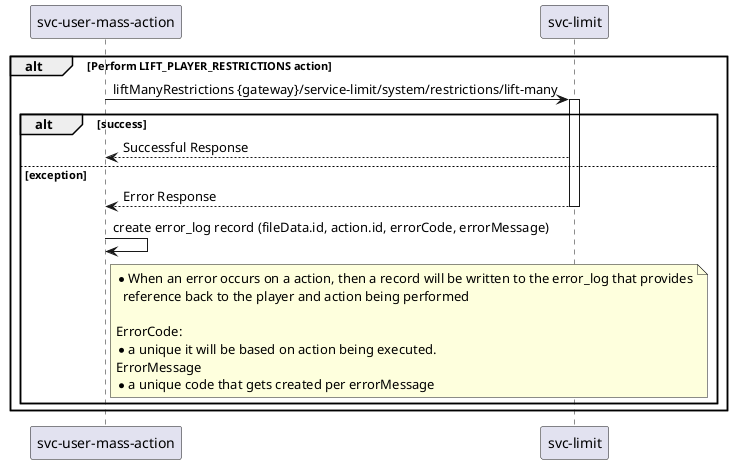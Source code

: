 .Mass Action Lift Many Restrictions
[plantuml]
----
@startuml
'https://plantuml.com/sequence-diagram

participant  "svc-user-mass-action" as usermassaction
participant "svc-limit" as limit

alt Perform LIFT_PLAYER_RESTRICTIONS action
    usermassaction->limit:liftManyRestrictions {gateway}/service-limit/system/restrictions/lift-many
    activate limit
    alt success
        limit-->usermassaction: Successful Response
    else exception
        limit-->usermassaction: Error Response
        deactivate limit
        usermassaction->usermassaction: create error_log record (fileData.id, action.id, errorCode, errorMessage)
        note right of usermassaction
            * When an error occurs on a action, then a record will be written to the error_log that provides
              reference back to the player and action being performed

            ErrorCode:
            * a unique it will be based on action being executed.
            ErrorMessage
            * a unique code that gets created per errorMessage
        end note
    end
end

@enduml
----
